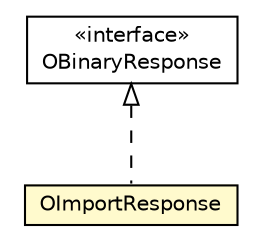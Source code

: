 #!/usr/local/bin/dot
#
# Class diagram 
# Generated by UMLGraph version R5_6-24-gf6e263 (http://www.umlgraph.org/)
#

digraph G {
	edge [fontname="Helvetica",fontsize=10,labelfontname="Helvetica",labelfontsize=10];
	node [fontname="Helvetica",fontsize=10,shape=plaintext];
	nodesep=0.25;
	ranksep=0.5;
	// com.orientechnologies.orient.client.remote.OBinaryResponse
	c3749806 [label=<<table title="com.orientechnologies.orient.client.remote.OBinaryResponse" border="0" cellborder="1" cellspacing="0" cellpadding="2" port="p" href="../OBinaryResponse.html">
		<tr><td><table border="0" cellspacing="0" cellpadding="1">
<tr><td align="center" balign="center"> &#171;interface&#187; </td></tr>
<tr><td align="center" balign="center"> OBinaryResponse </td></tr>
		</table></td></tr>
		</table>>, URL="../OBinaryResponse.html", fontname="Helvetica", fontcolor="black", fontsize=10.0];
	// com.orientechnologies.orient.client.remote.message.OImportResponse
	c3749827 [label=<<table title="com.orientechnologies.orient.client.remote.message.OImportResponse" border="0" cellborder="1" cellspacing="0" cellpadding="2" port="p" bgcolor="lemonChiffon" href="./OImportResponse.html">
		<tr><td><table border="0" cellspacing="0" cellpadding="1">
<tr><td align="center" balign="center"> OImportResponse </td></tr>
		</table></td></tr>
		</table>>, URL="./OImportResponse.html", fontname="Helvetica", fontcolor="black", fontsize=10.0];
	//com.orientechnologies.orient.client.remote.message.OImportResponse implements com.orientechnologies.orient.client.remote.OBinaryResponse
	c3749806:p -> c3749827:p [dir=back,arrowtail=empty,style=dashed];
}


